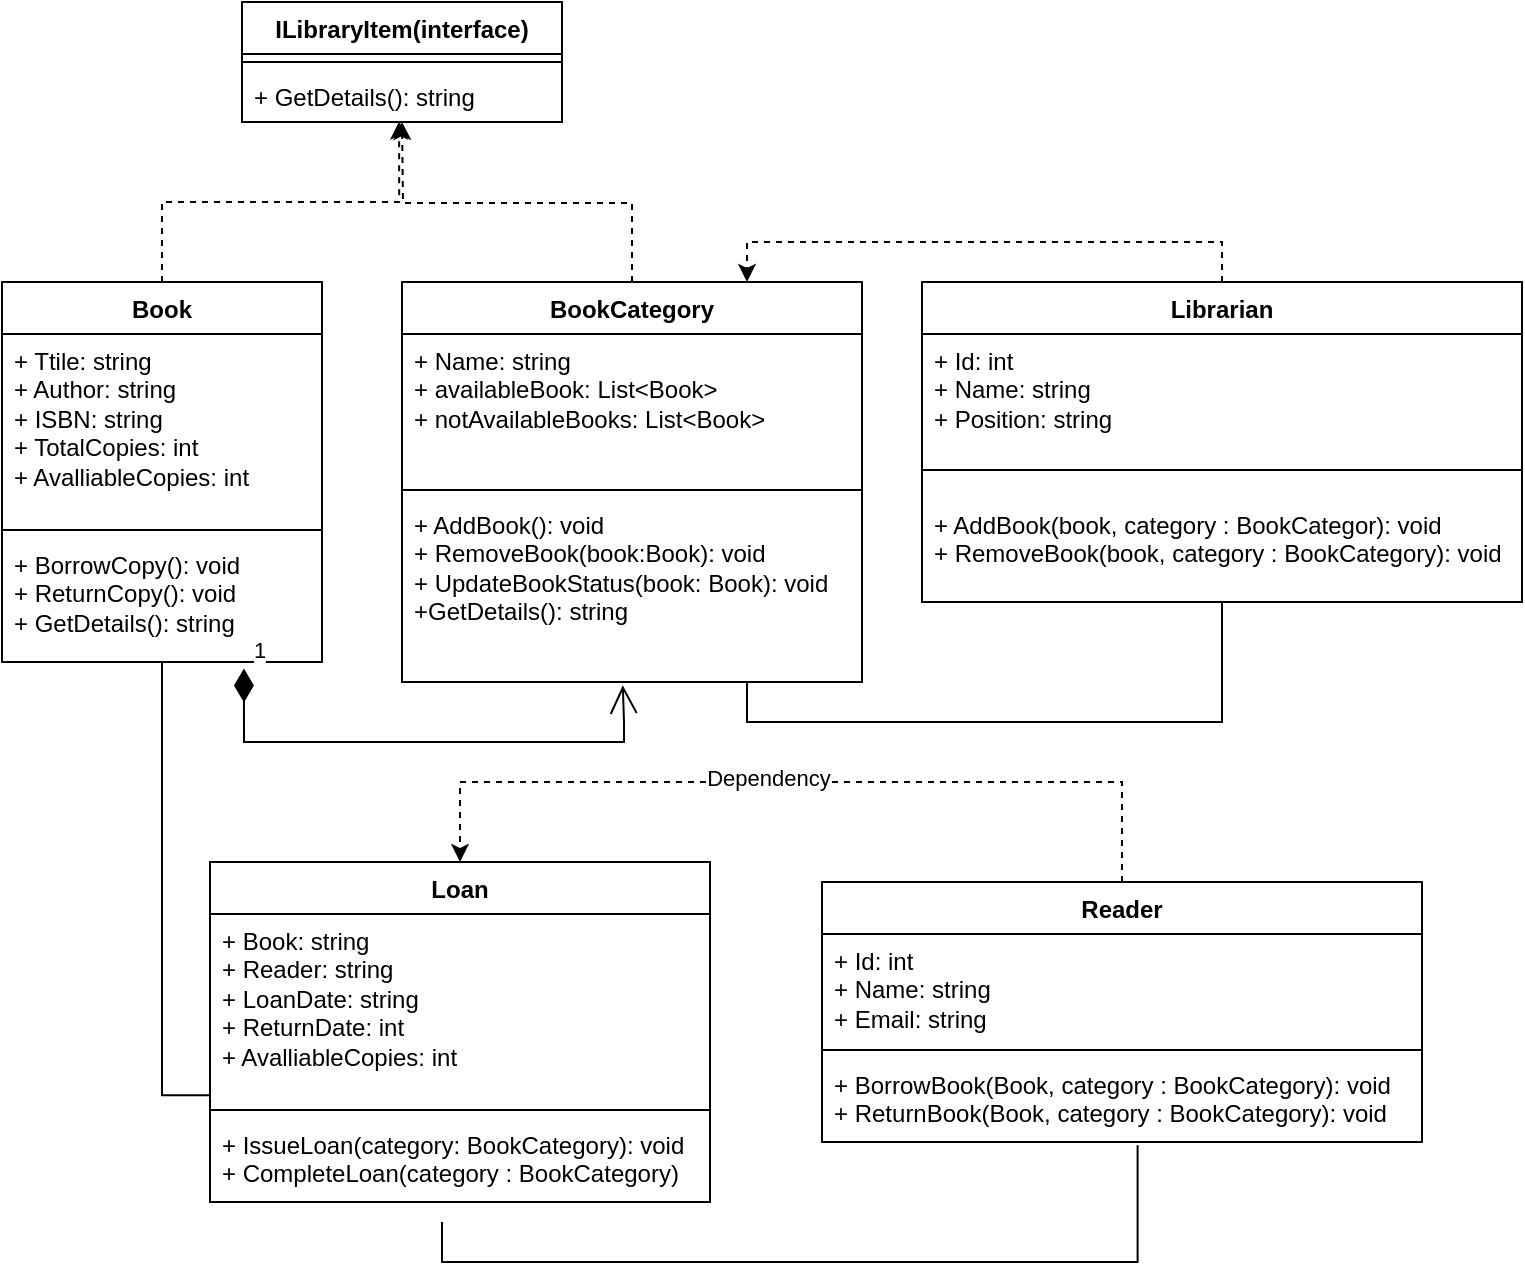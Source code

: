 <mxfile version="25.0.0">
  <diagram id="C5RBs43oDa-KdzZeNtuy" name="Page-1">
    <mxGraphModel dx="1400" dy="703" grid="1" gridSize="10" guides="1" tooltips="1" connect="1" arrows="1" fold="1" page="1" pageScale="1" pageWidth="827" pageHeight="1169" math="0" shadow="0">
      <root>
        <mxCell id="WIyWlLk6GJQsqaUBKTNV-0" />
        <mxCell id="WIyWlLk6GJQsqaUBKTNV-1" parent="WIyWlLk6GJQsqaUBKTNV-0" />
        <mxCell id="PQngT-Vi-ok_GzUKDVGf-4" value="Book" style="swimlane;fontStyle=1;align=center;verticalAlign=top;childLayout=stackLayout;horizontal=1;startSize=26;horizontalStack=0;resizeParent=1;resizeParentMax=0;resizeLast=0;collapsible=1;marginBottom=0;whiteSpace=wrap;html=1;" vertex="1" parent="WIyWlLk6GJQsqaUBKTNV-1">
          <mxGeometry x="60" y="190" width="160" height="190" as="geometry" />
        </mxCell>
        <mxCell id="PQngT-Vi-ok_GzUKDVGf-5" value="+ Ttile: string&lt;div&gt;+ Author: string&lt;/div&gt;&lt;div&gt;+ ISBN: string&lt;/div&gt;&lt;div&gt;+ TotalCopies: int&lt;/div&gt;&lt;div&gt;+ AvalliableCopies: int&lt;/div&gt;" style="text;strokeColor=none;fillColor=none;align=left;verticalAlign=top;spacingLeft=4;spacingRight=4;overflow=hidden;rotatable=0;points=[[0,0.5],[1,0.5]];portConstraint=eastwest;whiteSpace=wrap;html=1;" vertex="1" parent="PQngT-Vi-ok_GzUKDVGf-4">
          <mxGeometry y="26" width="160" height="94" as="geometry" />
        </mxCell>
        <mxCell id="PQngT-Vi-ok_GzUKDVGf-6" value="" style="line;strokeWidth=1;fillColor=none;align=left;verticalAlign=middle;spacingTop=-1;spacingLeft=3;spacingRight=3;rotatable=0;labelPosition=right;points=[];portConstraint=eastwest;strokeColor=inherit;" vertex="1" parent="PQngT-Vi-ok_GzUKDVGf-4">
          <mxGeometry y="120" width="160" height="8" as="geometry" />
        </mxCell>
        <mxCell id="PQngT-Vi-ok_GzUKDVGf-7" value="+ BorrowCopy(): void&lt;br&gt;+ ReturnCopy(): void&lt;br&gt;+ GetDetails(): string" style="text;strokeColor=none;fillColor=none;align=left;verticalAlign=top;spacingLeft=4;spacingRight=4;overflow=hidden;rotatable=0;points=[[0,0.5],[1,0.5]];portConstraint=eastwest;whiteSpace=wrap;html=1;" vertex="1" parent="PQngT-Vi-ok_GzUKDVGf-4">
          <mxGeometry y="128" width="160" height="62" as="geometry" />
        </mxCell>
        <mxCell id="PQngT-Vi-ok_GzUKDVGf-30" style="edgeStyle=orthogonalEdgeStyle;rounded=0;orthogonalLoop=1;jettySize=auto;html=1;dashed=1;" edge="1" parent="WIyWlLk6GJQsqaUBKTNV-1" source="PQngT-Vi-ok_GzUKDVGf-8">
          <mxGeometry relative="1" as="geometry">
            <mxPoint x="260.0" y="110" as="targetPoint" />
          </mxGeometry>
        </mxCell>
        <mxCell id="PQngT-Vi-ok_GzUKDVGf-8" value="BookCategory" style="swimlane;fontStyle=1;align=center;verticalAlign=top;childLayout=stackLayout;horizontal=1;startSize=26;horizontalStack=0;resizeParent=1;resizeParentMax=0;resizeLast=0;collapsible=1;marginBottom=0;whiteSpace=wrap;html=1;" vertex="1" parent="WIyWlLk6GJQsqaUBKTNV-1">
          <mxGeometry x="260" y="190" width="230" height="200" as="geometry" />
        </mxCell>
        <mxCell id="PQngT-Vi-ok_GzUKDVGf-9" value="+ Name: string&lt;div&gt;+ availableBook: List&amp;lt;Book&amp;gt;&lt;/div&gt;&lt;div&gt;+ notAvailableBooks:&amp;nbsp;&lt;span style=&quot;background-color: initial;&quot;&gt;List&amp;lt;Book&amp;gt;&lt;/span&gt;&lt;span style=&quot;background-color: initial;&quot;&gt;&amp;nbsp;&lt;/span&gt;&lt;/div&gt;" style="text;strokeColor=none;fillColor=none;align=left;verticalAlign=top;spacingLeft=4;spacingRight=4;overflow=hidden;rotatable=0;points=[[0,0.5],[1,0.5]];portConstraint=eastwest;whiteSpace=wrap;html=1;" vertex="1" parent="PQngT-Vi-ok_GzUKDVGf-8">
          <mxGeometry y="26" width="230" height="74" as="geometry" />
        </mxCell>
        <mxCell id="PQngT-Vi-ok_GzUKDVGf-10" value="" style="line;strokeWidth=1;fillColor=none;align=left;verticalAlign=middle;spacingTop=-1;spacingLeft=3;spacingRight=3;rotatable=0;labelPosition=right;points=[];portConstraint=eastwest;strokeColor=inherit;" vertex="1" parent="PQngT-Vi-ok_GzUKDVGf-8">
          <mxGeometry y="100" width="230" height="8" as="geometry" />
        </mxCell>
        <mxCell id="PQngT-Vi-ok_GzUKDVGf-11" value="+ AddBook(): void&lt;br&gt;+ RemoveBook(book:Book): void&lt;br&gt;+ UpdateBookStatus(book: Book): void&lt;div&gt;+GetDetails(): string&lt;/div&gt;" style="text;strokeColor=none;fillColor=none;align=left;verticalAlign=top;spacingLeft=4;spacingRight=4;overflow=hidden;rotatable=0;points=[[0,0.5],[1,0.5]];portConstraint=eastwest;whiteSpace=wrap;html=1;" vertex="1" parent="PQngT-Vi-ok_GzUKDVGf-8">
          <mxGeometry y="108" width="230" height="92" as="geometry" />
        </mxCell>
        <mxCell id="PQngT-Vi-ok_GzUKDVGf-31" style="edgeStyle=orthogonalEdgeStyle;rounded=0;orthogonalLoop=1;jettySize=auto;html=1;entryX=0.75;entryY=0;entryDx=0;entryDy=0;exitX=0.5;exitY=0;exitDx=0;exitDy=0;dashed=1;" edge="1" parent="WIyWlLk6GJQsqaUBKTNV-1" source="PQngT-Vi-ok_GzUKDVGf-12" target="PQngT-Vi-ok_GzUKDVGf-8">
          <mxGeometry relative="1" as="geometry">
            <mxPoint x="440" y="170" as="targetPoint" />
          </mxGeometry>
        </mxCell>
        <mxCell id="PQngT-Vi-ok_GzUKDVGf-12" value="Librarian" style="swimlane;fontStyle=1;align=center;verticalAlign=top;childLayout=stackLayout;horizontal=1;startSize=26;horizontalStack=0;resizeParent=1;resizeParentMax=0;resizeLast=0;collapsible=1;marginBottom=0;whiteSpace=wrap;html=1;" vertex="1" parent="WIyWlLk6GJQsqaUBKTNV-1">
          <mxGeometry x="520" y="190" width="300" height="160" as="geometry" />
        </mxCell>
        <mxCell id="PQngT-Vi-ok_GzUKDVGf-13" value="+ Id: int&lt;div&gt;+ Name: string&lt;/div&gt;&lt;div&gt;+ Position:&amp;nbsp;&lt;span style=&quot;background-color: initial;&quot;&gt;string&lt;/span&gt;&lt;span style=&quot;background-color: initial;&quot;&gt;&amp;nbsp;&lt;/span&gt;&lt;/div&gt;" style="text;strokeColor=none;fillColor=none;align=left;verticalAlign=top;spacingLeft=4;spacingRight=4;overflow=hidden;rotatable=0;points=[[0,0.5],[1,0.5]];portConstraint=eastwest;whiteSpace=wrap;html=1;" vertex="1" parent="PQngT-Vi-ok_GzUKDVGf-12">
          <mxGeometry y="26" width="300" height="54" as="geometry" />
        </mxCell>
        <mxCell id="PQngT-Vi-ok_GzUKDVGf-14" value="" style="line;strokeWidth=1;fillColor=none;align=left;verticalAlign=middle;spacingTop=-1;spacingLeft=3;spacingRight=3;rotatable=0;labelPosition=right;points=[];portConstraint=eastwest;strokeColor=inherit;" vertex="1" parent="PQngT-Vi-ok_GzUKDVGf-12">
          <mxGeometry y="80" width="300" height="28" as="geometry" />
        </mxCell>
        <mxCell id="PQngT-Vi-ok_GzUKDVGf-15" value="+ AddBook(book, category : BookCategor): void&lt;br&gt;+ RemoveBook(book, category : BookCategory): void" style="text;strokeColor=none;fillColor=none;align=left;verticalAlign=top;spacingLeft=4;spacingRight=4;overflow=hidden;rotatable=0;points=[[0,0.5],[1,0.5]];portConstraint=eastwest;whiteSpace=wrap;html=1;" vertex="1" parent="PQngT-Vi-ok_GzUKDVGf-12">
          <mxGeometry y="108" width="300" height="52" as="geometry" />
        </mxCell>
        <mxCell id="PQngT-Vi-ok_GzUKDVGf-16" value="ILibraryItem(interface)" style="swimlane;fontStyle=1;align=center;verticalAlign=top;childLayout=stackLayout;horizontal=1;startSize=26;horizontalStack=0;resizeParent=1;resizeParentMax=0;resizeLast=0;collapsible=1;marginBottom=0;whiteSpace=wrap;html=1;" vertex="1" parent="WIyWlLk6GJQsqaUBKTNV-1">
          <mxGeometry x="180" y="50" width="160" height="60" as="geometry" />
        </mxCell>
        <mxCell id="PQngT-Vi-ok_GzUKDVGf-18" value="" style="line;strokeWidth=1;fillColor=none;align=left;verticalAlign=middle;spacingTop=-1;spacingLeft=3;spacingRight=3;rotatable=0;labelPosition=right;points=[];portConstraint=eastwest;strokeColor=inherit;" vertex="1" parent="PQngT-Vi-ok_GzUKDVGf-16">
          <mxGeometry y="26" width="160" height="8" as="geometry" />
        </mxCell>
        <mxCell id="PQngT-Vi-ok_GzUKDVGf-19" value="+ GetDetails(): string" style="text;strokeColor=none;fillColor=none;align=left;verticalAlign=top;spacingLeft=4;spacingRight=4;overflow=hidden;rotatable=0;points=[[0,0.5],[1,0.5]];portConstraint=eastwest;whiteSpace=wrap;html=1;" vertex="1" parent="PQngT-Vi-ok_GzUKDVGf-16">
          <mxGeometry y="34" width="160" height="26" as="geometry" />
        </mxCell>
        <mxCell id="PQngT-Vi-ok_GzUKDVGf-32" style="edgeStyle=orthogonalEdgeStyle;rounded=0;orthogonalLoop=1;jettySize=auto;html=1;exitX=0.5;exitY=0;exitDx=0;exitDy=0;entryX=0.5;entryY=0;entryDx=0;entryDy=0;dashed=1;" edge="1" parent="WIyWlLk6GJQsqaUBKTNV-1" source="PQngT-Vi-ok_GzUKDVGf-20" target="PQngT-Vi-ok_GzUKDVGf-24">
          <mxGeometry relative="1" as="geometry">
            <Array as="points">
              <mxPoint x="620" y="440" />
              <mxPoint x="289" y="440" />
            </Array>
          </mxGeometry>
        </mxCell>
        <mxCell id="PQngT-Vi-ok_GzUKDVGf-40" value="Dependency" style="edgeLabel;html=1;align=center;verticalAlign=middle;resizable=0;points=[];" vertex="1" connectable="0" parent="PQngT-Vi-ok_GzUKDVGf-32">
          <mxGeometry x="0.08" y="-2" relative="1" as="geometry">
            <mxPoint as="offset" />
          </mxGeometry>
        </mxCell>
        <mxCell id="PQngT-Vi-ok_GzUKDVGf-20" value="Reader" style="swimlane;fontStyle=1;align=center;verticalAlign=top;childLayout=stackLayout;horizontal=1;startSize=26;horizontalStack=0;resizeParent=1;resizeParentMax=0;resizeLast=0;collapsible=1;marginBottom=0;whiteSpace=wrap;html=1;" vertex="1" parent="WIyWlLk6GJQsqaUBKTNV-1">
          <mxGeometry x="470" y="490" width="300" height="130" as="geometry" />
        </mxCell>
        <mxCell id="PQngT-Vi-ok_GzUKDVGf-21" value="+ Id: int&lt;div&gt;+ Name: string&lt;/div&gt;&lt;div&gt;+ Email:&amp;nbsp;&lt;span style=&quot;background-color: initial;&quot;&gt;string&lt;/span&gt;&lt;span style=&quot;background-color: initial;&quot;&gt;&amp;nbsp;&lt;/span&gt;&lt;/div&gt;" style="text;strokeColor=none;fillColor=none;align=left;verticalAlign=top;spacingLeft=4;spacingRight=4;overflow=hidden;rotatable=0;points=[[0,0.5],[1,0.5]];portConstraint=eastwest;whiteSpace=wrap;html=1;" vertex="1" parent="PQngT-Vi-ok_GzUKDVGf-20">
          <mxGeometry y="26" width="300" height="54" as="geometry" />
        </mxCell>
        <mxCell id="PQngT-Vi-ok_GzUKDVGf-22" value="" style="line;strokeWidth=1;fillColor=none;align=left;verticalAlign=middle;spacingTop=-1;spacingLeft=3;spacingRight=3;rotatable=0;labelPosition=right;points=[];portConstraint=eastwest;strokeColor=inherit;" vertex="1" parent="PQngT-Vi-ok_GzUKDVGf-20">
          <mxGeometry y="80" width="300" height="8" as="geometry" />
        </mxCell>
        <mxCell id="PQngT-Vi-ok_GzUKDVGf-23" value="+ BorrowBook(Book, category : BookCategory): void&lt;br&gt;+ ReturnBook(Book, category : BookCategory): void" style="text;strokeColor=none;fillColor=none;align=left;verticalAlign=top;spacingLeft=4;spacingRight=4;overflow=hidden;rotatable=0;points=[[0,0.5],[1,0.5]];portConstraint=eastwest;whiteSpace=wrap;html=1;" vertex="1" parent="PQngT-Vi-ok_GzUKDVGf-20">
          <mxGeometry y="88" width="300" height="42" as="geometry" />
        </mxCell>
        <mxCell id="PQngT-Vi-ok_GzUKDVGf-24" value="Loan" style="swimlane;fontStyle=1;align=center;verticalAlign=top;childLayout=stackLayout;horizontal=1;startSize=26;horizontalStack=0;resizeParent=1;resizeParentMax=0;resizeLast=0;collapsible=1;marginBottom=0;whiteSpace=wrap;html=1;" vertex="1" parent="WIyWlLk6GJQsqaUBKTNV-1">
          <mxGeometry x="164" y="480" width="250" height="170" as="geometry" />
        </mxCell>
        <mxCell id="PQngT-Vi-ok_GzUKDVGf-25" value="+ Book: string&lt;div&gt;+ Reader: string&lt;/div&gt;&lt;div&gt;+ LoanDate: string&lt;/div&gt;&lt;div&gt;+ ReturnDate: int&lt;/div&gt;&lt;div&gt;+ AvalliableCopies: int&lt;/div&gt;" style="text;strokeColor=none;fillColor=none;align=left;verticalAlign=top;spacingLeft=4;spacingRight=4;overflow=hidden;rotatable=0;points=[[0,0.5],[1,0.5]];portConstraint=eastwest;whiteSpace=wrap;html=1;" vertex="1" parent="PQngT-Vi-ok_GzUKDVGf-24">
          <mxGeometry y="26" width="250" height="94" as="geometry" />
        </mxCell>
        <mxCell id="PQngT-Vi-ok_GzUKDVGf-26" value="" style="line;strokeWidth=1;fillColor=none;align=left;verticalAlign=middle;spacingTop=-1;spacingLeft=3;spacingRight=3;rotatable=0;labelPosition=right;points=[];portConstraint=eastwest;strokeColor=inherit;" vertex="1" parent="PQngT-Vi-ok_GzUKDVGf-24">
          <mxGeometry y="120" width="250" height="8" as="geometry" />
        </mxCell>
        <mxCell id="PQngT-Vi-ok_GzUKDVGf-27" value="+ IssueLoan(category: BookCategory): void&lt;br&gt;+ CompleteLoan(category : BookCategory)" style="text;strokeColor=none;fillColor=none;align=left;verticalAlign=top;spacingLeft=4;spacingRight=4;overflow=hidden;rotatable=0;points=[[0,0.5],[1,0.5]];portConstraint=eastwest;whiteSpace=wrap;html=1;" vertex="1" parent="PQngT-Vi-ok_GzUKDVGf-24">
          <mxGeometry y="128" width="250" height="42" as="geometry" />
        </mxCell>
        <mxCell id="PQngT-Vi-ok_GzUKDVGf-29" style="edgeStyle=orthogonalEdgeStyle;rounded=0;orthogonalLoop=1;jettySize=auto;html=1;entryX=0.491;entryY=0.989;entryDx=0;entryDy=0;entryPerimeter=0;dashed=1;" edge="1" parent="WIyWlLk6GJQsqaUBKTNV-1" source="PQngT-Vi-ok_GzUKDVGf-4" target="PQngT-Vi-ok_GzUKDVGf-19">
          <mxGeometry relative="1" as="geometry" />
        </mxCell>
        <mxCell id="PQngT-Vi-ok_GzUKDVGf-33" style="edgeStyle=orthogonalEdgeStyle;rounded=0;orthogonalLoop=1;jettySize=auto;html=1;entryX=-0.002;entryY=0.964;entryDx=0;entryDy=0;entryPerimeter=0;endArrow=none;endFill=0;" edge="1" parent="WIyWlLk6GJQsqaUBKTNV-1" source="PQngT-Vi-ok_GzUKDVGf-4" target="PQngT-Vi-ok_GzUKDVGf-25">
          <mxGeometry relative="1" as="geometry" />
        </mxCell>
        <mxCell id="PQngT-Vi-ok_GzUKDVGf-34" style="edgeStyle=orthogonalEdgeStyle;rounded=0;orthogonalLoop=1;jettySize=auto;html=1;entryX=0.526;entryY=1.039;entryDx=0;entryDy=0;entryPerimeter=0;endArrow=none;endFill=0;" edge="1" parent="WIyWlLk6GJQsqaUBKTNV-1" target="PQngT-Vi-ok_GzUKDVGf-23">
          <mxGeometry relative="1" as="geometry">
            <mxPoint x="280" y="660" as="sourcePoint" />
            <Array as="points">
              <mxPoint x="280" y="680" />
              <mxPoint x="628" y="680" />
            </Array>
          </mxGeometry>
        </mxCell>
        <mxCell id="PQngT-Vi-ok_GzUKDVGf-37" value="1" style="endArrow=open;html=1;endSize=12;startArrow=diamondThin;startSize=14;startFill=1;edgeStyle=orthogonalEdgeStyle;align=left;verticalAlign=bottom;rounded=0;exitX=0.756;exitY=1.052;exitDx=0;exitDy=0;exitPerimeter=0;entryX=0.48;entryY=1.018;entryDx=0;entryDy=0;entryPerimeter=0;" edge="1" parent="WIyWlLk6GJQsqaUBKTNV-1" source="PQngT-Vi-ok_GzUKDVGf-7" target="PQngT-Vi-ok_GzUKDVGf-11">
          <mxGeometry x="-1" y="3" relative="1" as="geometry">
            <mxPoint x="210" y="410" as="sourcePoint" />
            <mxPoint x="370" y="410" as="targetPoint" />
            <Array as="points">
              <mxPoint x="181" y="420" />
              <mxPoint x="371" y="420" />
              <mxPoint x="371" y="410" />
              <mxPoint x="370" y="410" />
            </Array>
          </mxGeometry>
        </mxCell>
        <mxCell id="PQngT-Vi-ok_GzUKDVGf-38" style="edgeStyle=orthogonalEdgeStyle;rounded=0;orthogonalLoop=1;jettySize=auto;html=1;exitX=0.75;exitY=1;exitDx=0;exitDy=0;entryX=0.5;entryY=1;entryDx=0;entryDy=0;entryPerimeter=0;endArrow=none;endFill=0;" edge="1" parent="WIyWlLk6GJQsqaUBKTNV-1" source="PQngT-Vi-ok_GzUKDVGf-8" target="PQngT-Vi-ok_GzUKDVGf-15">
          <mxGeometry relative="1" as="geometry" />
        </mxCell>
      </root>
    </mxGraphModel>
  </diagram>
</mxfile>
